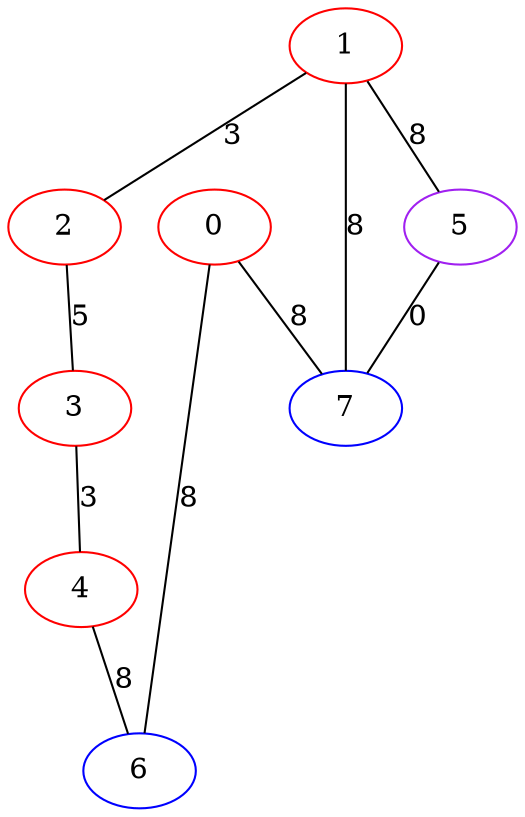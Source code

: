 graph "" {
0 [color=red, weight=1];
1 [color=red, weight=1];
2 [color=red, weight=1];
3 [color=red, weight=1];
4 [color=red, weight=1];
5 [color=purple, weight=4];
6 [color=blue, weight=3];
7 [color=blue, weight=3];
0 -- 6  [key=0, label=8];
0 -- 7  [key=0, label=8];
1 -- 2  [key=0, label=3];
1 -- 5  [key=0, label=8];
1 -- 7  [key=0, label=8];
2 -- 3  [key=0, label=5];
3 -- 4  [key=0, label=3];
4 -- 6  [key=0, label=8];
5 -- 7  [key=0, label=0];
}
